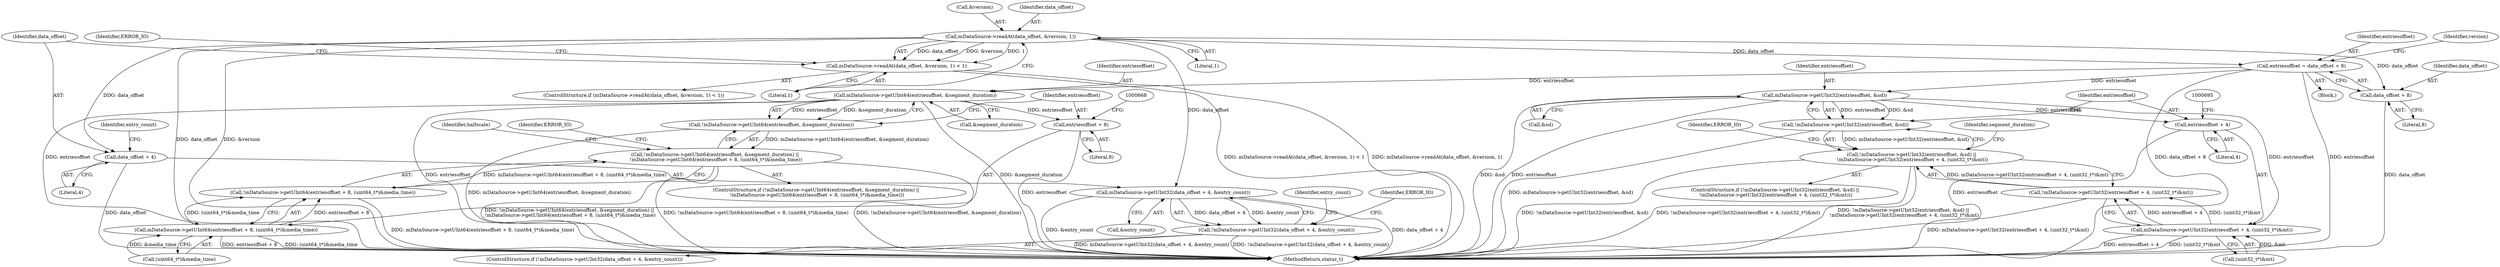 digraph "0_Android_463a6f807e187828442949d1924e143cf07778c6@API" {
"1000603" [label="(Call,mDataSource->readAt(data_offset, &version, 1))"];
"1000602" [label="(Call,mDataSource->readAt(data_offset, &version, 1) < 1)"];
"1000615" [label="(Call,mDataSource->getUInt32(data_offset + 4, &entry_count))"];
"1000614" [label="(Call,!mDataSource->getUInt32(data_offset + 4, &entry_count))"];
"1000616" [label="(Call,data_offset + 4)"];
"1000643" [label="(Call,entriesoffset = data_offset + 8)"];
"1000658" [label="(Call,mDataSource->getUInt64(entriesoffset, &segment_duration))"];
"1000657" [label="(Call,!mDataSource->getUInt64(entriesoffset, &segment_duration))"];
"1000656" [label="(Call,!mDataSource->getUInt64(entriesoffset, &segment_duration) ||\n !mDataSource->getUInt64(entriesoffset + 8, (uint64_t*)&media_time))"];
"1000663" [label="(Call,mDataSource->getUInt64(entriesoffset + 8, (uint64_t*)&media_time))"];
"1000662" [label="(Call,!mDataSource->getUInt64(entriesoffset + 8, (uint64_t*)&media_time))"];
"1000664" [label="(Call,entriesoffset + 8)"];
"1000685" [label="(Call,mDataSource->getUInt32(entriesoffset, &sd))"];
"1000684" [label="(Call,!mDataSource->getUInt32(entriesoffset, &sd))"];
"1000683" [label="(Call,!mDataSource->getUInt32(entriesoffset, &sd) ||\n !mDataSource->getUInt32(entriesoffset + 4, (uint32_t*)&mt))"];
"1000690" [label="(Call,mDataSource->getUInt32(entriesoffset + 4, (uint32_t*)&mt))"];
"1000689" [label="(Call,!mDataSource->getUInt32(entriesoffset + 4, (uint32_t*)&mt))"];
"1000691" [label="(Call,entriesoffset + 4)"];
"1000645" [label="(Call,data_offset + 8)"];
"1000605" [label="(Call,&version)"];
"1000613" [label="(ControlStructure,if (!mDataSource->getUInt32(data_offset + 4, &entry_count)))"];
"1000660" [label="(Call,&segment_duration)"];
"1000694" [label="(Call,(uint32_t*)&mt)"];
"1000657" [label="(Call,!mDataSource->getUInt64(entriesoffset, &segment_duration))"];
"1000682" [label="(ControlStructure,if (!mDataSource->getUInt32(entriesoffset, &sd) ||\n !mDataSource->getUInt32(entriesoffset + 4, (uint32_t*)&mt)))"];
"1000646" [label="(Identifier,data_offset)"];
"1000645" [label="(Call,data_offset + 8)"];
"1000626" [label="(Identifier,entry_count)"];
"1000641" [label="(Block,)"];
"1000608" [label="(Literal,1)"];
"1000623" [label="(Identifier,ERROR_IO)"];
"1000685" [label="(Call,mDataSource->getUInt32(entriesoffset, &sd))"];
"1000663" [label="(Call,mDataSource->getUInt64(entriesoffset + 8, (uint64_t*)&media_time))"];
"1000693" [label="(Literal,4)"];
"1000644" [label="(Identifier,entriesoffset)"];
"1000686" [label="(Identifier,entriesoffset)"];
"1000647" [label="(Literal,8)"];
"1000604" [label="(Identifier,data_offset)"];
"1000618" [label="(Literal,4)"];
"1000659" [label="(Identifier,entriesoffset)"];
"1000620" [label="(Identifier,entry_count)"];
"1000615" [label="(Call,mDataSource->getUInt32(data_offset + 4, &entry_count))"];
"1000689" [label="(Call,!mDataSource->getUInt32(entriesoffset + 4, (uint32_t*)&mt))"];
"1000601" [label="(ControlStructure,if (mDataSource->readAt(data_offset, &version, 1) < 1))"];
"1000687" [label="(Call,&sd)"];
"1000690" [label="(Call,mDataSource->getUInt32(entriesoffset + 4, (uint32_t*)&mt))"];
"1000666" [label="(Literal,8)"];
"1000611" [label="(Identifier,ERROR_IO)"];
"1000658" [label="(Call,mDataSource->getUInt64(entriesoffset, &segment_duration))"];
"1000614" [label="(Call,!mDataSource->getUInt32(data_offset + 4, &entry_count))"];
"1000692" [label="(Identifier,entriesoffset)"];
"1000619" [label="(Call,&entry_count)"];
"1000616" [label="(Call,data_offset + 4)"];
"1000667" [label="(Call,(uint64_t*)&media_time)"];
"1002911" [label="(MethodReturn,status_t)"];
"1000607" [label="(Literal,1)"];
"1000656" [label="(Call,!mDataSource->getUInt64(entriesoffset, &segment_duration) ||\n !mDataSource->getUInt64(entriesoffset + 8, (uint64_t*)&media_time))"];
"1000702" [label="(Identifier,segment_duration)"];
"1000713" [label="(Identifier,halfscale)"];
"1000665" [label="(Identifier,entriesoffset)"];
"1000617" [label="(Identifier,data_offset)"];
"1000691" [label="(Call,entriesoffset + 4)"];
"1000664" [label="(Call,entriesoffset + 8)"];
"1000673" [label="(Identifier,ERROR_IO)"];
"1000683" [label="(Call,!mDataSource->getUInt32(entriesoffset, &sd) ||\n !mDataSource->getUInt32(entriesoffset + 4, (uint32_t*)&mt))"];
"1000602" [label="(Call,mDataSource->readAt(data_offset, &version, 1) < 1)"];
"1000643" [label="(Call,entriesoffset = data_offset + 8)"];
"1000655" [label="(ControlStructure,if (!mDataSource->getUInt64(entriesoffset, &segment_duration) ||\n !mDataSource->getUInt64(entriesoffset + 8, (uint64_t*)&media_time)))"];
"1000684" [label="(Call,!mDataSource->getUInt32(entriesoffset, &sd))"];
"1000652" [label="(Identifier,version)"];
"1000662" [label="(Call,!mDataSource->getUInt64(entriesoffset + 8, (uint64_t*)&media_time))"];
"1000700" [label="(Identifier,ERROR_IO)"];
"1000603" [label="(Call,mDataSource->readAt(data_offset, &version, 1))"];
"1000603" -> "1000602"  [label="AST: "];
"1000603" -> "1000607"  [label="CFG: "];
"1000604" -> "1000603"  [label="AST: "];
"1000605" -> "1000603"  [label="AST: "];
"1000607" -> "1000603"  [label="AST: "];
"1000608" -> "1000603"  [label="CFG: "];
"1000603" -> "1002911"  [label="DDG: data_offset"];
"1000603" -> "1002911"  [label="DDG: &version"];
"1000603" -> "1000602"  [label="DDG: data_offset"];
"1000603" -> "1000602"  [label="DDG: &version"];
"1000603" -> "1000602"  [label="DDG: 1"];
"1000603" -> "1000615"  [label="DDG: data_offset"];
"1000603" -> "1000616"  [label="DDG: data_offset"];
"1000603" -> "1000643"  [label="DDG: data_offset"];
"1000603" -> "1000645"  [label="DDG: data_offset"];
"1000602" -> "1000601"  [label="AST: "];
"1000602" -> "1000608"  [label="CFG: "];
"1000608" -> "1000602"  [label="AST: "];
"1000611" -> "1000602"  [label="CFG: "];
"1000617" -> "1000602"  [label="CFG: "];
"1000602" -> "1002911"  [label="DDG: mDataSource->readAt(data_offset, &version, 1) < 1"];
"1000602" -> "1002911"  [label="DDG: mDataSource->readAt(data_offset, &version, 1)"];
"1000615" -> "1000614"  [label="AST: "];
"1000615" -> "1000619"  [label="CFG: "];
"1000616" -> "1000615"  [label="AST: "];
"1000619" -> "1000615"  [label="AST: "];
"1000614" -> "1000615"  [label="CFG: "];
"1000615" -> "1002911"  [label="DDG: data_offset + 4"];
"1000615" -> "1002911"  [label="DDG: &entry_count"];
"1000615" -> "1000614"  [label="DDG: data_offset + 4"];
"1000615" -> "1000614"  [label="DDG: &entry_count"];
"1000614" -> "1000613"  [label="AST: "];
"1000623" -> "1000614"  [label="CFG: "];
"1000626" -> "1000614"  [label="CFG: "];
"1000614" -> "1002911"  [label="DDG: !mDataSource->getUInt32(data_offset + 4, &entry_count)"];
"1000614" -> "1002911"  [label="DDG: mDataSource->getUInt32(data_offset + 4, &entry_count)"];
"1000616" -> "1000618"  [label="CFG: "];
"1000617" -> "1000616"  [label="AST: "];
"1000618" -> "1000616"  [label="AST: "];
"1000620" -> "1000616"  [label="CFG: "];
"1000616" -> "1002911"  [label="DDG: data_offset"];
"1000643" -> "1000641"  [label="AST: "];
"1000643" -> "1000645"  [label="CFG: "];
"1000644" -> "1000643"  [label="AST: "];
"1000645" -> "1000643"  [label="AST: "];
"1000652" -> "1000643"  [label="CFG: "];
"1000643" -> "1002911"  [label="DDG: entriesoffset"];
"1000643" -> "1002911"  [label="DDG: data_offset + 8"];
"1000643" -> "1000658"  [label="DDG: entriesoffset"];
"1000643" -> "1000685"  [label="DDG: entriesoffset"];
"1000658" -> "1000657"  [label="AST: "];
"1000658" -> "1000660"  [label="CFG: "];
"1000659" -> "1000658"  [label="AST: "];
"1000660" -> "1000658"  [label="AST: "];
"1000657" -> "1000658"  [label="CFG: "];
"1000658" -> "1002911"  [label="DDG: &segment_duration"];
"1000658" -> "1002911"  [label="DDG: entriesoffset"];
"1000658" -> "1000657"  [label="DDG: entriesoffset"];
"1000658" -> "1000657"  [label="DDG: &segment_duration"];
"1000658" -> "1000663"  [label="DDG: entriesoffset"];
"1000658" -> "1000664"  [label="DDG: entriesoffset"];
"1000657" -> "1000656"  [label="AST: "];
"1000665" -> "1000657"  [label="CFG: "];
"1000656" -> "1000657"  [label="CFG: "];
"1000657" -> "1002911"  [label="DDG: mDataSource->getUInt64(entriesoffset, &segment_duration)"];
"1000657" -> "1000656"  [label="DDG: mDataSource->getUInt64(entriesoffset, &segment_duration)"];
"1000656" -> "1000655"  [label="AST: "];
"1000656" -> "1000662"  [label="CFG: "];
"1000662" -> "1000656"  [label="AST: "];
"1000673" -> "1000656"  [label="CFG: "];
"1000713" -> "1000656"  [label="CFG: "];
"1000656" -> "1002911"  [label="DDG: !mDataSource->getUInt64(entriesoffset, &segment_duration) ||\n !mDataSource->getUInt64(entriesoffset + 8, (uint64_t*)&media_time)"];
"1000656" -> "1002911"  [label="DDG: !mDataSource->getUInt64(entriesoffset + 8, (uint64_t*)&media_time)"];
"1000656" -> "1002911"  [label="DDG: !mDataSource->getUInt64(entriesoffset, &segment_duration)"];
"1000662" -> "1000656"  [label="DDG: mDataSource->getUInt64(entriesoffset + 8, (uint64_t*)&media_time)"];
"1000663" -> "1000662"  [label="AST: "];
"1000663" -> "1000667"  [label="CFG: "];
"1000664" -> "1000663"  [label="AST: "];
"1000667" -> "1000663"  [label="AST: "];
"1000662" -> "1000663"  [label="CFG: "];
"1000663" -> "1002911"  [label="DDG: entriesoffset + 8"];
"1000663" -> "1002911"  [label="DDG: (uint64_t*)&media_time"];
"1000663" -> "1000662"  [label="DDG: entriesoffset + 8"];
"1000663" -> "1000662"  [label="DDG: (uint64_t*)&media_time"];
"1000667" -> "1000663"  [label="DDG: &media_time"];
"1000662" -> "1002911"  [label="DDG: mDataSource->getUInt64(entriesoffset + 8, (uint64_t*)&media_time)"];
"1000664" -> "1000666"  [label="CFG: "];
"1000665" -> "1000664"  [label="AST: "];
"1000666" -> "1000664"  [label="AST: "];
"1000668" -> "1000664"  [label="CFG: "];
"1000664" -> "1002911"  [label="DDG: entriesoffset"];
"1000685" -> "1000684"  [label="AST: "];
"1000685" -> "1000687"  [label="CFG: "];
"1000686" -> "1000685"  [label="AST: "];
"1000687" -> "1000685"  [label="AST: "];
"1000684" -> "1000685"  [label="CFG: "];
"1000685" -> "1002911"  [label="DDG: &sd"];
"1000685" -> "1002911"  [label="DDG: entriesoffset"];
"1000685" -> "1000684"  [label="DDG: entriesoffset"];
"1000685" -> "1000684"  [label="DDG: &sd"];
"1000685" -> "1000690"  [label="DDG: entriesoffset"];
"1000685" -> "1000691"  [label="DDG: entriesoffset"];
"1000684" -> "1000683"  [label="AST: "];
"1000692" -> "1000684"  [label="CFG: "];
"1000683" -> "1000684"  [label="CFG: "];
"1000684" -> "1002911"  [label="DDG: mDataSource->getUInt32(entriesoffset, &sd)"];
"1000684" -> "1000683"  [label="DDG: mDataSource->getUInt32(entriesoffset, &sd)"];
"1000683" -> "1000682"  [label="AST: "];
"1000683" -> "1000689"  [label="CFG: "];
"1000689" -> "1000683"  [label="AST: "];
"1000700" -> "1000683"  [label="CFG: "];
"1000702" -> "1000683"  [label="CFG: "];
"1000683" -> "1002911"  [label="DDG: !mDataSource->getUInt32(entriesoffset, &sd)"];
"1000683" -> "1002911"  [label="DDG: !mDataSource->getUInt32(entriesoffset + 4, (uint32_t*)&mt)"];
"1000683" -> "1002911"  [label="DDG: !mDataSource->getUInt32(entriesoffset, &sd) ||\n !mDataSource->getUInt32(entriesoffset + 4, (uint32_t*)&mt)"];
"1000689" -> "1000683"  [label="DDG: mDataSource->getUInt32(entriesoffset + 4, (uint32_t*)&mt)"];
"1000690" -> "1000689"  [label="AST: "];
"1000690" -> "1000694"  [label="CFG: "];
"1000691" -> "1000690"  [label="AST: "];
"1000694" -> "1000690"  [label="AST: "];
"1000689" -> "1000690"  [label="CFG: "];
"1000690" -> "1002911"  [label="DDG: (uint32_t*)&mt"];
"1000690" -> "1002911"  [label="DDG: entriesoffset + 4"];
"1000690" -> "1000689"  [label="DDG: entriesoffset + 4"];
"1000690" -> "1000689"  [label="DDG: (uint32_t*)&mt"];
"1000694" -> "1000690"  [label="DDG: &mt"];
"1000689" -> "1002911"  [label="DDG: mDataSource->getUInt32(entriesoffset + 4, (uint32_t*)&mt)"];
"1000691" -> "1000693"  [label="CFG: "];
"1000692" -> "1000691"  [label="AST: "];
"1000693" -> "1000691"  [label="AST: "];
"1000695" -> "1000691"  [label="CFG: "];
"1000691" -> "1002911"  [label="DDG: entriesoffset"];
"1000645" -> "1000647"  [label="CFG: "];
"1000646" -> "1000645"  [label="AST: "];
"1000647" -> "1000645"  [label="AST: "];
"1000645" -> "1002911"  [label="DDG: data_offset"];
}
